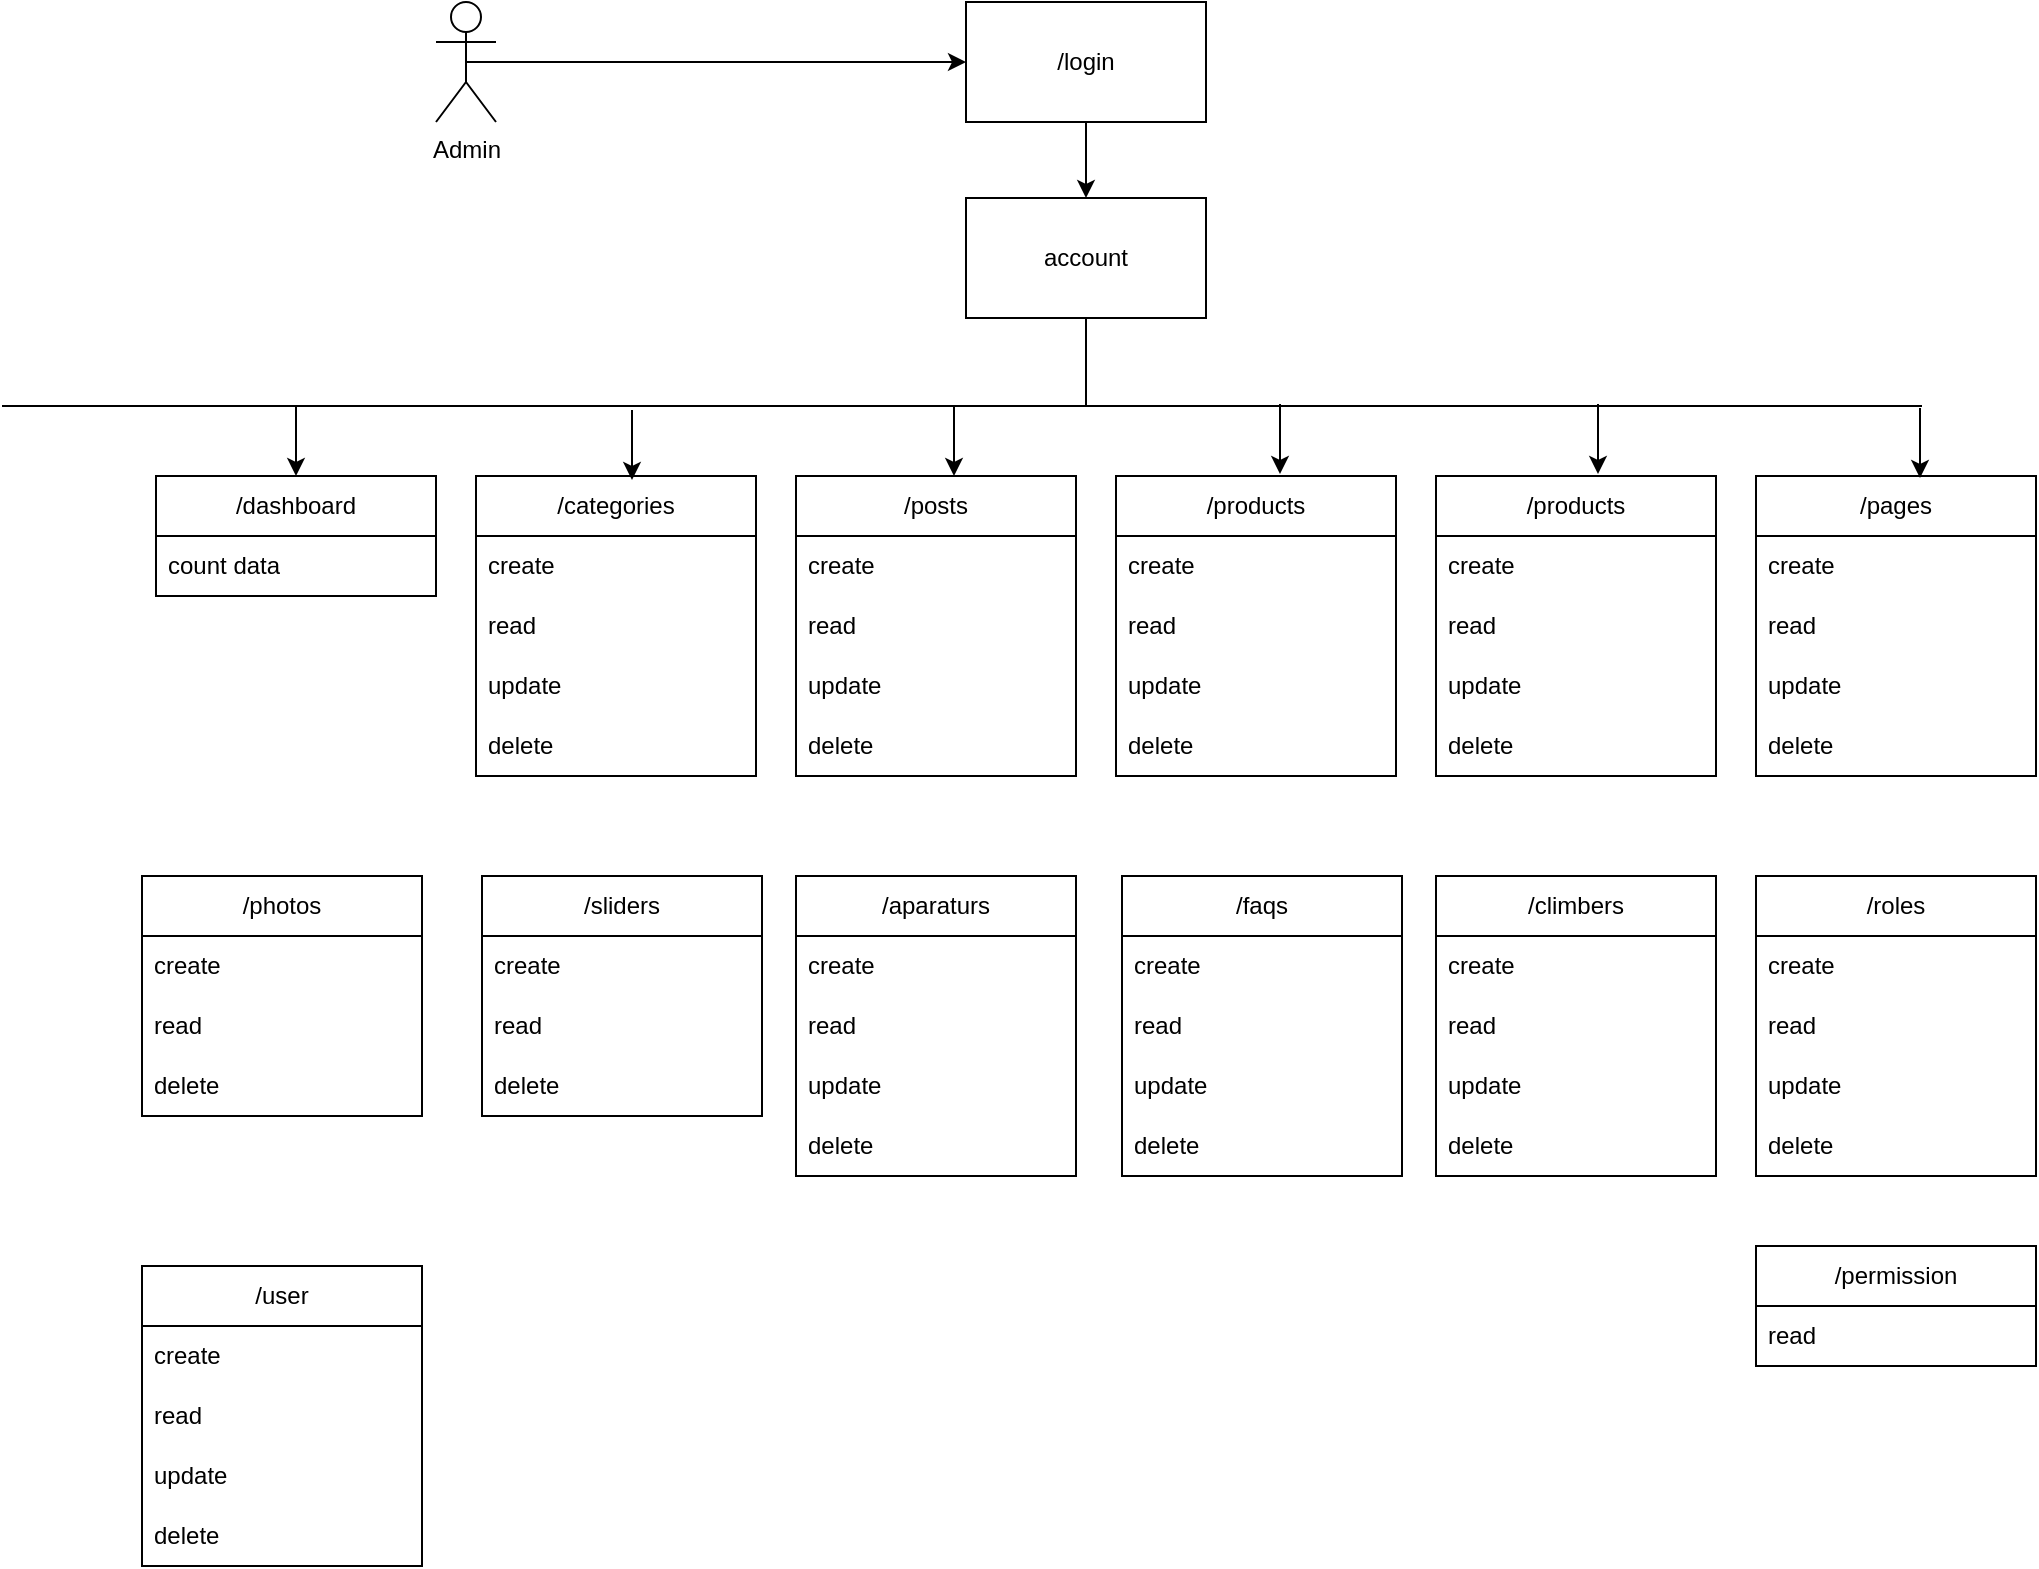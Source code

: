 <mxfile version="24.0.5" type="github">
  <diagram name="Page-1" id="3B5nQ8V0MnKZ4430W06P">
    <mxGraphModel dx="1257" dy="687" grid="1" gridSize="10" guides="1" tooltips="1" connect="1" arrows="1" fold="1" page="1" pageScale="1" pageWidth="1169" pageHeight="827" math="0" shadow="0">
      <root>
        <mxCell id="0" />
        <mxCell id="1" parent="0" />
        <mxCell id="IR7PySsuztACORUNzOb4-1" value="Admin" style="shape=umlActor;verticalLabelPosition=bottom;verticalAlign=top;html=1;outlineConnect=0;" vertex="1" parent="1">
          <mxGeometry x="257" y="18" width="30" height="60" as="geometry" />
        </mxCell>
        <mxCell id="IR7PySsuztACORUNzOb4-2" value="/login" style="rounded=0;whiteSpace=wrap;html=1;" vertex="1" parent="1">
          <mxGeometry x="522" y="18" width="120" height="60" as="geometry" />
        </mxCell>
        <mxCell id="IR7PySsuztACORUNzOb4-3" value="" style="endArrow=classic;html=1;rounded=0;exitX=0.5;exitY=0.5;exitDx=0;exitDy=0;exitPerimeter=0;entryX=0;entryY=0.5;entryDx=0;entryDy=0;" edge="1" parent="1" source="IR7PySsuztACORUNzOb4-1" target="IR7PySsuztACORUNzOb4-2">
          <mxGeometry width="50" height="50" relative="1" as="geometry">
            <mxPoint x="557" y="208" as="sourcePoint" />
            <mxPoint x="607" y="158" as="targetPoint" />
          </mxGeometry>
        </mxCell>
        <mxCell id="IR7PySsuztACORUNzOb4-4" value="account" style="rounded=0;whiteSpace=wrap;html=1;" vertex="1" parent="1">
          <mxGeometry x="522" y="116" width="120" height="60" as="geometry" />
        </mxCell>
        <mxCell id="IR7PySsuztACORUNzOb4-5" value="" style="endArrow=classic;html=1;rounded=0;entryX=0.5;entryY=0;entryDx=0;entryDy=0;" edge="1" parent="1" source="IR7PySsuztACORUNzOb4-2" target="IR7PySsuztACORUNzOb4-4">
          <mxGeometry width="50" height="50" relative="1" as="geometry">
            <mxPoint x="557" y="208" as="sourcePoint" />
            <mxPoint x="607" y="158" as="targetPoint" />
          </mxGeometry>
        </mxCell>
        <mxCell id="IR7PySsuztACORUNzOb4-6" value="/dashboard" style="swimlane;fontStyle=0;childLayout=stackLayout;horizontal=1;startSize=30;horizontalStack=0;resizeParent=1;resizeParentMax=0;resizeLast=0;collapsible=1;marginBottom=0;whiteSpace=wrap;html=1;" vertex="1" parent="1">
          <mxGeometry x="117" y="255" width="140" height="60" as="geometry" />
        </mxCell>
        <mxCell id="IR7PySsuztACORUNzOb4-7" value="count data" style="text;strokeColor=none;fillColor=none;align=left;verticalAlign=middle;spacingLeft=4;spacingRight=4;overflow=hidden;points=[[0,0.5],[1,0.5]];portConstraint=eastwest;rotatable=0;whiteSpace=wrap;html=1;" vertex="1" parent="IR7PySsuztACORUNzOb4-6">
          <mxGeometry y="30" width="140" height="30" as="geometry" />
        </mxCell>
        <mxCell id="IR7PySsuztACORUNzOb4-10" value="/categories" style="swimlane;fontStyle=0;childLayout=stackLayout;horizontal=1;startSize=30;horizontalStack=0;resizeParent=1;resizeParentMax=0;resizeLast=0;collapsible=1;marginBottom=0;whiteSpace=wrap;html=1;" vertex="1" parent="1">
          <mxGeometry x="277" y="255" width="140" height="150" as="geometry" />
        </mxCell>
        <mxCell id="IR7PySsuztACORUNzOb4-11" value="create" style="text;strokeColor=none;fillColor=none;align=left;verticalAlign=middle;spacingLeft=4;spacingRight=4;overflow=hidden;points=[[0,0.5],[1,0.5]];portConstraint=eastwest;rotatable=0;whiteSpace=wrap;html=1;" vertex="1" parent="IR7PySsuztACORUNzOb4-10">
          <mxGeometry y="30" width="140" height="30" as="geometry" />
        </mxCell>
        <mxCell id="IR7PySsuztACORUNzOb4-12" value="read" style="text;strokeColor=none;fillColor=none;align=left;verticalAlign=middle;spacingLeft=4;spacingRight=4;overflow=hidden;points=[[0,0.5],[1,0.5]];portConstraint=eastwest;rotatable=0;whiteSpace=wrap;html=1;" vertex="1" parent="IR7PySsuztACORUNzOb4-10">
          <mxGeometry y="60" width="140" height="30" as="geometry" />
        </mxCell>
        <mxCell id="IR7PySsuztACORUNzOb4-14" value="update" style="text;strokeColor=none;fillColor=none;align=left;verticalAlign=middle;spacingLeft=4;spacingRight=4;overflow=hidden;points=[[0,0.5],[1,0.5]];portConstraint=eastwest;rotatable=0;whiteSpace=wrap;html=1;" vertex="1" parent="IR7PySsuztACORUNzOb4-10">
          <mxGeometry y="90" width="140" height="30" as="geometry" />
        </mxCell>
        <mxCell id="IR7PySsuztACORUNzOb4-13" value="delete" style="text;strokeColor=none;fillColor=none;align=left;verticalAlign=middle;spacingLeft=4;spacingRight=4;overflow=hidden;points=[[0,0.5],[1,0.5]];portConstraint=eastwest;rotatable=0;whiteSpace=wrap;html=1;" vertex="1" parent="IR7PySsuztACORUNzOb4-10">
          <mxGeometry y="120" width="140" height="30" as="geometry" />
        </mxCell>
        <mxCell id="IR7PySsuztACORUNzOb4-15" value="/posts" style="swimlane;fontStyle=0;childLayout=stackLayout;horizontal=1;startSize=30;horizontalStack=0;resizeParent=1;resizeParentMax=0;resizeLast=0;collapsible=1;marginBottom=0;whiteSpace=wrap;html=1;" vertex="1" parent="1">
          <mxGeometry x="437" y="255" width="140" height="150" as="geometry" />
        </mxCell>
        <mxCell id="IR7PySsuztACORUNzOb4-16" value="create" style="text;strokeColor=none;fillColor=none;align=left;verticalAlign=middle;spacingLeft=4;spacingRight=4;overflow=hidden;points=[[0,0.5],[1,0.5]];portConstraint=eastwest;rotatable=0;whiteSpace=wrap;html=1;" vertex="1" parent="IR7PySsuztACORUNzOb4-15">
          <mxGeometry y="30" width="140" height="30" as="geometry" />
        </mxCell>
        <mxCell id="IR7PySsuztACORUNzOb4-17" value="read" style="text;strokeColor=none;fillColor=none;align=left;verticalAlign=middle;spacingLeft=4;spacingRight=4;overflow=hidden;points=[[0,0.5],[1,0.5]];portConstraint=eastwest;rotatable=0;whiteSpace=wrap;html=1;" vertex="1" parent="IR7PySsuztACORUNzOb4-15">
          <mxGeometry y="60" width="140" height="30" as="geometry" />
        </mxCell>
        <mxCell id="IR7PySsuztACORUNzOb4-18" value="update" style="text;strokeColor=none;fillColor=none;align=left;verticalAlign=middle;spacingLeft=4;spacingRight=4;overflow=hidden;points=[[0,0.5],[1,0.5]];portConstraint=eastwest;rotatable=0;whiteSpace=wrap;html=1;" vertex="1" parent="IR7PySsuztACORUNzOb4-15">
          <mxGeometry y="90" width="140" height="30" as="geometry" />
        </mxCell>
        <mxCell id="IR7PySsuztACORUNzOb4-19" value="delete" style="text;strokeColor=none;fillColor=none;align=left;verticalAlign=middle;spacingLeft=4;spacingRight=4;overflow=hidden;points=[[0,0.5],[1,0.5]];portConstraint=eastwest;rotatable=0;whiteSpace=wrap;html=1;" vertex="1" parent="IR7PySsuztACORUNzOb4-15">
          <mxGeometry y="120" width="140" height="30" as="geometry" />
        </mxCell>
        <mxCell id="IR7PySsuztACORUNzOb4-20" value="/products" style="swimlane;fontStyle=0;childLayout=stackLayout;horizontal=1;startSize=30;horizontalStack=0;resizeParent=1;resizeParentMax=0;resizeLast=0;collapsible=1;marginBottom=0;whiteSpace=wrap;html=1;" vertex="1" parent="1">
          <mxGeometry x="597" y="255" width="140" height="150" as="geometry" />
        </mxCell>
        <mxCell id="IR7PySsuztACORUNzOb4-21" value="create" style="text;strokeColor=none;fillColor=none;align=left;verticalAlign=middle;spacingLeft=4;spacingRight=4;overflow=hidden;points=[[0,0.5],[1,0.5]];portConstraint=eastwest;rotatable=0;whiteSpace=wrap;html=1;" vertex="1" parent="IR7PySsuztACORUNzOb4-20">
          <mxGeometry y="30" width="140" height="30" as="geometry" />
        </mxCell>
        <mxCell id="IR7PySsuztACORUNzOb4-22" value="read" style="text;strokeColor=none;fillColor=none;align=left;verticalAlign=middle;spacingLeft=4;spacingRight=4;overflow=hidden;points=[[0,0.5],[1,0.5]];portConstraint=eastwest;rotatable=0;whiteSpace=wrap;html=1;" vertex="1" parent="IR7PySsuztACORUNzOb4-20">
          <mxGeometry y="60" width="140" height="30" as="geometry" />
        </mxCell>
        <mxCell id="IR7PySsuztACORUNzOb4-23" value="update" style="text;strokeColor=none;fillColor=none;align=left;verticalAlign=middle;spacingLeft=4;spacingRight=4;overflow=hidden;points=[[0,0.5],[1,0.5]];portConstraint=eastwest;rotatable=0;whiteSpace=wrap;html=1;" vertex="1" parent="IR7PySsuztACORUNzOb4-20">
          <mxGeometry y="90" width="140" height="30" as="geometry" />
        </mxCell>
        <mxCell id="IR7PySsuztACORUNzOb4-24" value="delete" style="text;strokeColor=none;fillColor=none;align=left;verticalAlign=middle;spacingLeft=4;spacingRight=4;overflow=hidden;points=[[0,0.5],[1,0.5]];portConstraint=eastwest;rotatable=0;whiteSpace=wrap;html=1;" vertex="1" parent="IR7PySsuztACORUNzOb4-20">
          <mxGeometry y="120" width="140" height="30" as="geometry" />
        </mxCell>
        <mxCell id="IR7PySsuztACORUNzOb4-25" value="/products" style="swimlane;fontStyle=0;childLayout=stackLayout;horizontal=1;startSize=30;horizontalStack=0;resizeParent=1;resizeParentMax=0;resizeLast=0;collapsible=1;marginBottom=0;whiteSpace=wrap;html=1;" vertex="1" parent="1">
          <mxGeometry x="757" y="255" width="140" height="150" as="geometry" />
        </mxCell>
        <mxCell id="IR7PySsuztACORUNzOb4-26" value="create" style="text;strokeColor=none;fillColor=none;align=left;verticalAlign=middle;spacingLeft=4;spacingRight=4;overflow=hidden;points=[[0,0.5],[1,0.5]];portConstraint=eastwest;rotatable=0;whiteSpace=wrap;html=1;" vertex="1" parent="IR7PySsuztACORUNzOb4-25">
          <mxGeometry y="30" width="140" height="30" as="geometry" />
        </mxCell>
        <mxCell id="IR7PySsuztACORUNzOb4-27" value="read" style="text;strokeColor=none;fillColor=none;align=left;verticalAlign=middle;spacingLeft=4;spacingRight=4;overflow=hidden;points=[[0,0.5],[1,0.5]];portConstraint=eastwest;rotatable=0;whiteSpace=wrap;html=1;" vertex="1" parent="IR7PySsuztACORUNzOb4-25">
          <mxGeometry y="60" width="140" height="30" as="geometry" />
        </mxCell>
        <mxCell id="IR7PySsuztACORUNzOb4-28" value="update" style="text;strokeColor=none;fillColor=none;align=left;verticalAlign=middle;spacingLeft=4;spacingRight=4;overflow=hidden;points=[[0,0.5],[1,0.5]];portConstraint=eastwest;rotatable=0;whiteSpace=wrap;html=1;" vertex="1" parent="IR7PySsuztACORUNzOb4-25">
          <mxGeometry y="90" width="140" height="30" as="geometry" />
        </mxCell>
        <mxCell id="IR7PySsuztACORUNzOb4-29" value="delete" style="text;strokeColor=none;fillColor=none;align=left;verticalAlign=middle;spacingLeft=4;spacingRight=4;overflow=hidden;points=[[0,0.5],[1,0.5]];portConstraint=eastwest;rotatable=0;whiteSpace=wrap;html=1;" vertex="1" parent="IR7PySsuztACORUNzOb4-25">
          <mxGeometry y="120" width="140" height="30" as="geometry" />
        </mxCell>
        <mxCell id="IR7PySsuztACORUNzOb4-30" value="/pages" style="swimlane;fontStyle=0;childLayout=stackLayout;horizontal=1;startSize=30;horizontalStack=0;resizeParent=1;resizeParentMax=0;resizeLast=0;collapsible=1;marginBottom=0;whiteSpace=wrap;html=1;" vertex="1" parent="1">
          <mxGeometry x="917" y="255" width="140" height="150" as="geometry" />
        </mxCell>
        <mxCell id="IR7PySsuztACORUNzOb4-31" value="create" style="text;strokeColor=none;fillColor=none;align=left;verticalAlign=middle;spacingLeft=4;spacingRight=4;overflow=hidden;points=[[0,0.5],[1,0.5]];portConstraint=eastwest;rotatable=0;whiteSpace=wrap;html=1;" vertex="1" parent="IR7PySsuztACORUNzOb4-30">
          <mxGeometry y="30" width="140" height="30" as="geometry" />
        </mxCell>
        <mxCell id="IR7PySsuztACORUNzOb4-32" value="read" style="text;strokeColor=none;fillColor=none;align=left;verticalAlign=middle;spacingLeft=4;spacingRight=4;overflow=hidden;points=[[0,0.5],[1,0.5]];portConstraint=eastwest;rotatable=0;whiteSpace=wrap;html=1;" vertex="1" parent="IR7PySsuztACORUNzOb4-30">
          <mxGeometry y="60" width="140" height="30" as="geometry" />
        </mxCell>
        <mxCell id="IR7PySsuztACORUNzOb4-33" value="update" style="text;strokeColor=none;fillColor=none;align=left;verticalAlign=middle;spacingLeft=4;spacingRight=4;overflow=hidden;points=[[0,0.5],[1,0.5]];portConstraint=eastwest;rotatable=0;whiteSpace=wrap;html=1;" vertex="1" parent="IR7PySsuztACORUNzOb4-30">
          <mxGeometry y="90" width="140" height="30" as="geometry" />
        </mxCell>
        <mxCell id="IR7PySsuztACORUNzOb4-34" value="delete" style="text;strokeColor=none;fillColor=none;align=left;verticalAlign=middle;spacingLeft=4;spacingRight=4;overflow=hidden;points=[[0,0.5],[1,0.5]];portConstraint=eastwest;rotatable=0;whiteSpace=wrap;html=1;" vertex="1" parent="IR7PySsuztACORUNzOb4-30">
          <mxGeometry y="120" width="140" height="30" as="geometry" />
        </mxCell>
        <mxCell id="IR7PySsuztACORUNzOb4-35" value="/photos" style="swimlane;fontStyle=0;childLayout=stackLayout;horizontal=1;startSize=30;horizontalStack=0;resizeParent=1;resizeParentMax=0;resizeLast=0;collapsible=1;marginBottom=0;whiteSpace=wrap;html=1;" vertex="1" parent="1">
          <mxGeometry x="110" y="455" width="140" height="120" as="geometry" />
        </mxCell>
        <mxCell id="IR7PySsuztACORUNzOb4-36" value="create" style="text;strokeColor=none;fillColor=none;align=left;verticalAlign=middle;spacingLeft=4;spacingRight=4;overflow=hidden;points=[[0,0.5],[1,0.5]];portConstraint=eastwest;rotatable=0;whiteSpace=wrap;html=1;" vertex="1" parent="IR7PySsuztACORUNzOb4-35">
          <mxGeometry y="30" width="140" height="30" as="geometry" />
        </mxCell>
        <mxCell id="IR7PySsuztACORUNzOb4-37" value="read" style="text;strokeColor=none;fillColor=none;align=left;verticalAlign=middle;spacingLeft=4;spacingRight=4;overflow=hidden;points=[[0,0.5],[1,0.5]];portConstraint=eastwest;rotatable=0;whiteSpace=wrap;html=1;" vertex="1" parent="IR7PySsuztACORUNzOb4-35">
          <mxGeometry y="60" width="140" height="30" as="geometry" />
        </mxCell>
        <mxCell id="IR7PySsuztACORUNzOb4-39" value="delete" style="text;strokeColor=none;fillColor=none;align=left;verticalAlign=middle;spacingLeft=4;spacingRight=4;overflow=hidden;points=[[0,0.5],[1,0.5]];portConstraint=eastwest;rotatable=0;whiteSpace=wrap;html=1;" vertex="1" parent="IR7PySsuztACORUNzOb4-35">
          <mxGeometry y="90" width="140" height="30" as="geometry" />
        </mxCell>
        <mxCell id="IR7PySsuztACORUNzOb4-40" value="/sliders" style="swimlane;fontStyle=0;childLayout=stackLayout;horizontal=1;startSize=30;horizontalStack=0;resizeParent=1;resizeParentMax=0;resizeLast=0;collapsible=1;marginBottom=0;whiteSpace=wrap;html=1;" vertex="1" parent="1">
          <mxGeometry x="280" y="455" width="140" height="120" as="geometry" />
        </mxCell>
        <mxCell id="IR7PySsuztACORUNzOb4-41" value="create" style="text;strokeColor=none;fillColor=none;align=left;verticalAlign=middle;spacingLeft=4;spacingRight=4;overflow=hidden;points=[[0,0.5],[1,0.5]];portConstraint=eastwest;rotatable=0;whiteSpace=wrap;html=1;" vertex="1" parent="IR7PySsuztACORUNzOb4-40">
          <mxGeometry y="30" width="140" height="30" as="geometry" />
        </mxCell>
        <mxCell id="IR7PySsuztACORUNzOb4-42" value="read" style="text;strokeColor=none;fillColor=none;align=left;verticalAlign=middle;spacingLeft=4;spacingRight=4;overflow=hidden;points=[[0,0.5],[1,0.5]];portConstraint=eastwest;rotatable=0;whiteSpace=wrap;html=1;" vertex="1" parent="IR7PySsuztACORUNzOb4-40">
          <mxGeometry y="60" width="140" height="30" as="geometry" />
        </mxCell>
        <mxCell id="IR7PySsuztACORUNzOb4-44" value="delete" style="text;strokeColor=none;fillColor=none;align=left;verticalAlign=middle;spacingLeft=4;spacingRight=4;overflow=hidden;points=[[0,0.5],[1,0.5]];portConstraint=eastwest;rotatable=0;whiteSpace=wrap;html=1;" vertex="1" parent="IR7PySsuztACORUNzOb4-40">
          <mxGeometry y="90" width="140" height="30" as="geometry" />
        </mxCell>
        <mxCell id="IR7PySsuztACORUNzOb4-45" value="/aparaturs" style="swimlane;fontStyle=0;childLayout=stackLayout;horizontal=1;startSize=30;horizontalStack=0;resizeParent=1;resizeParentMax=0;resizeLast=0;collapsible=1;marginBottom=0;whiteSpace=wrap;html=1;" vertex="1" parent="1">
          <mxGeometry x="437" y="455" width="140" height="150" as="geometry" />
        </mxCell>
        <mxCell id="IR7PySsuztACORUNzOb4-46" value="create" style="text;strokeColor=none;fillColor=none;align=left;verticalAlign=middle;spacingLeft=4;spacingRight=4;overflow=hidden;points=[[0,0.5],[1,0.5]];portConstraint=eastwest;rotatable=0;whiteSpace=wrap;html=1;" vertex="1" parent="IR7PySsuztACORUNzOb4-45">
          <mxGeometry y="30" width="140" height="30" as="geometry" />
        </mxCell>
        <mxCell id="IR7PySsuztACORUNzOb4-47" value="read" style="text;strokeColor=none;fillColor=none;align=left;verticalAlign=middle;spacingLeft=4;spacingRight=4;overflow=hidden;points=[[0,0.5],[1,0.5]];portConstraint=eastwest;rotatable=0;whiteSpace=wrap;html=1;" vertex="1" parent="IR7PySsuztACORUNzOb4-45">
          <mxGeometry y="60" width="140" height="30" as="geometry" />
        </mxCell>
        <mxCell id="IR7PySsuztACORUNzOb4-48" value="update" style="text;strokeColor=none;fillColor=none;align=left;verticalAlign=middle;spacingLeft=4;spacingRight=4;overflow=hidden;points=[[0,0.5],[1,0.5]];portConstraint=eastwest;rotatable=0;whiteSpace=wrap;html=1;" vertex="1" parent="IR7PySsuztACORUNzOb4-45">
          <mxGeometry y="90" width="140" height="30" as="geometry" />
        </mxCell>
        <mxCell id="IR7PySsuztACORUNzOb4-49" value="delete" style="text;strokeColor=none;fillColor=none;align=left;verticalAlign=middle;spacingLeft=4;spacingRight=4;overflow=hidden;points=[[0,0.5],[1,0.5]];portConstraint=eastwest;rotatable=0;whiteSpace=wrap;html=1;" vertex="1" parent="IR7PySsuztACORUNzOb4-45">
          <mxGeometry y="120" width="140" height="30" as="geometry" />
        </mxCell>
        <mxCell id="IR7PySsuztACORUNzOb4-50" value="/faqs" style="swimlane;fontStyle=0;childLayout=stackLayout;horizontal=1;startSize=30;horizontalStack=0;resizeParent=1;resizeParentMax=0;resizeLast=0;collapsible=1;marginBottom=0;whiteSpace=wrap;html=1;" vertex="1" parent="1">
          <mxGeometry x="600" y="455" width="140" height="150" as="geometry" />
        </mxCell>
        <mxCell id="IR7PySsuztACORUNzOb4-51" value="create" style="text;strokeColor=none;fillColor=none;align=left;verticalAlign=middle;spacingLeft=4;spacingRight=4;overflow=hidden;points=[[0,0.5],[1,0.5]];portConstraint=eastwest;rotatable=0;whiteSpace=wrap;html=1;" vertex="1" parent="IR7PySsuztACORUNzOb4-50">
          <mxGeometry y="30" width="140" height="30" as="geometry" />
        </mxCell>
        <mxCell id="IR7PySsuztACORUNzOb4-52" value="read" style="text;strokeColor=none;fillColor=none;align=left;verticalAlign=middle;spacingLeft=4;spacingRight=4;overflow=hidden;points=[[0,0.5],[1,0.5]];portConstraint=eastwest;rotatable=0;whiteSpace=wrap;html=1;" vertex="1" parent="IR7PySsuztACORUNzOb4-50">
          <mxGeometry y="60" width="140" height="30" as="geometry" />
        </mxCell>
        <mxCell id="IR7PySsuztACORUNzOb4-53" value="update" style="text;strokeColor=none;fillColor=none;align=left;verticalAlign=middle;spacingLeft=4;spacingRight=4;overflow=hidden;points=[[0,0.5],[1,0.5]];portConstraint=eastwest;rotatable=0;whiteSpace=wrap;html=1;" vertex="1" parent="IR7PySsuztACORUNzOb4-50">
          <mxGeometry y="90" width="140" height="30" as="geometry" />
        </mxCell>
        <mxCell id="IR7PySsuztACORUNzOb4-54" value="delete" style="text;strokeColor=none;fillColor=none;align=left;verticalAlign=middle;spacingLeft=4;spacingRight=4;overflow=hidden;points=[[0,0.5],[1,0.5]];portConstraint=eastwest;rotatable=0;whiteSpace=wrap;html=1;" vertex="1" parent="IR7PySsuztACORUNzOb4-50">
          <mxGeometry y="120" width="140" height="30" as="geometry" />
        </mxCell>
        <mxCell id="IR7PySsuztACORUNzOb4-55" value="/climbers" style="swimlane;fontStyle=0;childLayout=stackLayout;horizontal=1;startSize=30;horizontalStack=0;resizeParent=1;resizeParentMax=0;resizeLast=0;collapsible=1;marginBottom=0;whiteSpace=wrap;html=1;" vertex="1" parent="1">
          <mxGeometry x="757" y="455" width="140" height="150" as="geometry" />
        </mxCell>
        <mxCell id="IR7PySsuztACORUNzOb4-56" value="create" style="text;strokeColor=none;fillColor=none;align=left;verticalAlign=middle;spacingLeft=4;spacingRight=4;overflow=hidden;points=[[0,0.5],[1,0.5]];portConstraint=eastwest;rotatable=0;whiteSpace=wrap;html=1;" vertex="1" parent="IR7PySsuztACORUNzOb4-55">
          <mxGeometry y="30" width="140" height="30" as="geometry" />
        </mxCell>
        <mxCell id="IR7PySsuztACORUNzOb4-57" value="read" style="text;strokeColor=none;fillColor=none;align=left;verticalAlign=middle;spacingLeft=4;spacingRight=4;overflow=hidden;points=[[0,0.5],[1,0.5]];portConstraint=eastwest;rotatable=0;whiteSpace=wrap;html=1;" vertex="1" parent="IR7PySsuztACORUNzOb4-55">
          <mxGeometry y="60" width="140" height="30" as="geometry" />
        </mxCell>
        <mxCell id="IR7PySsuztACORUNzOb4-58" value="update" style="text;strokeColor=none;fillColor=none;align=left;verticalAlign=middle;spacingLeft=4;spacingRight=4;overflow=hidden;points=[[0,0.5],[1,0.5]];portConstraint=eastwest;rotatable=0;whiteSpace=wrap;html=1;" vertex="1" parent="IR7PySsuztACORUNzOb4-55">
          <mxGeometry y="90" width="140" height="30" as="geometry" />
        </mxCell>
        <mxCell id="IR7PySsuztACORUNzOb4-59" value="delete" style="text;strokeColor=none;fillColor=none;align=left;verticalAlign=middle;spacingLeft=4;spacingRight=4;overflow=hidden;points=[[0,0.5],[1,0.5]];portConstraint=eastwest;rotatable=0;whiteSpace=wrap;html=1;" vertex="1" parent="IR7PySsuztACORUNzOb4-55">
          <mxGeometry y="120" width="140" height="30" as="geometry" />
        </mxCell>
        <mxCell id="IR7PySsuztACORUNzOb4-60" value="/roles" style="swimlane;fontStyle=0;childLayout=stackLayout;horizontal=1;startSize=30;horizontalStack=0;resizeParent=1;resizeParentMax=0;resizeLast=0;collapsible=1;marginBottom=0;whiteSpace=wrap;html=1;" vertex="1" parent="1">
          <mxGeometry x="917" y="455" width="140" height="150" as="geometry" />
        </mxCell>
        <mxCell id="IR7PySsuztACORUNzOb4-61" value="create" style="text;strokeColor=none;fillColor=none;align=left;verticalAlign=middle;spacingLeft=4;spacingRight=4;overflow=hidden;points=[[0,0.5],[1,0.5]];portConstraint=eastwest;rotatable=0;whiteSpace=wrap;html=1;" vertex="1" parent="IR7PySsuztACORUNzOb4-60">
          <mxGeometry y="30" width="140" height="30" as="geometry" />
        </mxCell>
        <mxCell id="IR7PySsuztACORUNzOb4-62" value="read" style="text;strokeColor=none;fillColor=none;align=left;verticalAlign=middle;spacingLeft=4;spacingRight=4;overflow=hidden;points=[[0,0.5],[1,0.5]];portConstraint=eastwest;rotatable=0;whiteSpace=wrap;html=1;" vertex="1" parent="IR7PySsuztACORUNzOb4-60">
          <mxGeometry y="60" width="140" height="30" as="geometry" />
        </mxCell>
        <mxCell id="IR7PySsuztACORUNzOb4-63" value="update" style="text;strokeColor=none;fillColor=none;align=left;verticalAlign=middle;spacingLeft=4;spacingRight=4;overflow=hidden;points=[[0,0.5],[1,0.5]];portConstraint=eastwest;rotatable=0;whiteSpace=wrap;html=1;" vertex="1" parent="IR7PySsuztACORUNzOb4-60">
          <mxGeometry y="90" width="140" height="30" as="geometry" />
        </mxCell>
        <mxCell id="IR7PySsuztACORUNzOb4-64" value="delete" style="text;strokeColor=none;fillColor=none;align=left;verticalAlign=middle;spacingLeft=4;spacingRight=4;overflow=hidden;points=[[0,0.5],[1,0.5]];portConstraint=eastwest;rotatable=0;whiteSpace=wrap;html=1;" vertex="1" parent="IR7PySsuztACORUNzOb4-60">
          <mxGeometry y="120" width="140" height="30" as="geometry" />
        </mxCell>
        <mxCell id="IR7PySsuztACORUNzOb4-65" value="/permission" style="swimlane;fontStyle=0;childLayout=stackLayout;horizontal=1;startSize=30;horizontalStack=0;resizeParent=1;resizeParentMax=0;resizeLast=0;collapsible=1;marginBottom=0;whiteSpace=wrap;html=1;" vertex="1" parent="1">
          <mxGeometry x="917" y="640" width="140" height="60" as="geometry" />
        </mxCell>
        <mxCell id="IR7PySsuztACORUNzOb4-67" value="read" style="text;strokeColor=none;fillColor=none;align=left;verticalAlign=middle;spacingLeft=4;spacingRight=4;overflow=hidden;points=[[0,0.5],[1,0.5]];portConstraint=eastwest;rotatable=0;whiteSpace=wrap;html=1;" vertex="1" parent="IR7PySsuztACORUNzOb4-65">
          <mxGeometry y="30" width="140" height="30" as="geometry" />
        </mxCell>
        <mxCell id="IR7PySsuztACORUNzOb4-70" value="/user" style="swimlane;fontStyle=0;childLayout=stackLayout;horizontal=1;startSize=30;horizontalStack=0;resizeParent=1;resizeParentMax=0;resizeLast=0;collapsible=1;marginBottom=0;whiteSpace=wrap;html=1;" vertex="1" parent="1">
          <mxGeometry x="110" y="650" width="140" height="150" as="geometry" />
        </mxCell>
        <mxCell id="IR7PySsuztACORUNzOb4-71" value="create" style="text;strokeColor=none;fillColor=none;align=left;verticalAlign=middle;spacingLeft=4;spacingRight=4;overflow=hidden;points=[[0,0.5],[1,0.5]];portConstraint=eastwest;rotatable=0;whiteSpace=wrap;html=1;" vertex="1" parent="IR7PySsuztACORUNzOb4-70">
          <mxGeometry y="30" width="140" height="30" as="geometry" />
        </mxCell>
        <mxCell id="IR7PySsuztACORUNzOb4-72" value="read" style="text;strokeColor=none;fillColor=none;align=left;verticalAlign=middle;spacingLeft=4;spacingRight=4;overflow=hidden;points=[[0,0.5],[1,0.5]];portConstraint=eastwest;rotatable=0;whiteSpace=wrap;html=1;" vertex="1" parent="IR7PySsuztACORUNzOb4-70">
          <mxGeometry y="60" width="140" height="30" as="geometry" />
        </mxCell>
        <mxCell id="IR7PySsuztACORUNzOb4-73" value="update" style="text;strokeColor=none;fillColor=none;align=left;verticalAlign=middle;spacingLeft=4;spacingRight=4;overflow=hidden;points=[[0,0.5],[1,0.5]];portConstraint=eastwest;rotatable=0;whiteSpace=wrap;html=1;" vertex="1" parent="IR7PySsuztACORUNzOb4-70">
          <mxGeometry y="90" width="140" height="30" as="geometry" />
        </mxCell>
        <mxCell id="IR7PySsuztACORUNzOb4-74" value="delete" style="text;strokeColor=none;fillColor=none;align=left;verticalAlign=middle;spacingLeft=4;spacingRight=4;overflow=hidden;points=[[0,0.5],[1,0.5]];portConstraint=eastwest;rotatable=0;whiteSpace=wrap;html=1;" vertex="1" parent="IR7PySsuztACORUNzOb4-70">
          <mxGeometry y="120" width="140" height="30" as="geometry" />
        </mxCell>
        <mxCell id="IR7PySsuztACORUNzOb4-76" value="" style="endArrow=none;html=1;rounded=0;" edge="1" parent="1">
          <mxGeometry width="50" height="50" relative="1" as="geometry">
            <mxPoint x="40" y="220" as="sourcePoint" />
            <mxPoint x="1000" y="220" as="targetPoint" />
          </mxGeometry>
        </mxCell>
        <mxCell id="IR7PySsuztACORUNzOb4-77" value="" style="endArrow=none;html=1;rounded=0;entryX=0.5;entryY=1;entryDx=0;entryDy=0;" edge="1" parent="1" target="IR7PySsuztACORUNzOb4-4">
          <mxGeometry width="50" height="50" relative="1" as="geometry">
            <mxPoint x="582" y="220" as="sourcePoint" />
            <mxPoint x="460" y="150" as="targetPoint" />
          </mxGeometry>
        </mxCell>
        <mxCell id="IR7PySsuztACORUNzOb4-78" value="" style="endArrow=classic;html=1;rounded=0;entryX=0.5;entryY=0;entryDx=0;entryDy=0;" edge="1" parent="1" target="IR7PySsuztACORUNzOb4-6">
          <mxGeometry width="50" height="50" relative="1" as="geometry">
            <mxPoint x="187" y="220" as="sourcePoint" />
            <mxPoint x="240" y="170" as="targetPoint" />
          </mxGeometry>
        </mxCell>
        <mxCell id="IR7PySsuztACORUNzOb4-79" value="" style="endArrow=classic;html=1;rounded=0;entryX=0.5;entryY=0;entryDx=0;entryDy=0;" edge="1" parent="1">
          <mxGeometry width="50" height="50" relative="1" as="geometry">
            <mxPoint x="355" y="222" as="sourcePoint" />
            <mxPoint x="355" y="257" as="targetPoint" />
          </mxGeometry>
        </mxCell>
        <mxCell id="IR7PySsuztACORUNzOb4-80" value="" style="endArrow=classic;html=1;rounded=0;entryX=0.5;entryY=0;entryDx=0;entryDy=0;" edge="1" parent="1">
          <mxGeometry width="50" height="50" relative="1" as="geometry">
            <mxPoint x="516" y="220" as="sourcePoint" />
            <mxPoint x="516" y="255" as="targetPoint" />
          </mxGeometry>
        </mxCell>
        <mxCell id="IR7PySsuztACORUNzOb4-81" value="" style="endArrow=classic;html=1;rounded=0;entryX=0.5;entryY=0;entryDx=0;entryDy=0;" edge="1" parent="1">
          <mxGeometry width="50" height="50" relative="1" as="geometry">
            <mxPoint x="679" y="219" as="sourcePoint" />
            <mxPoint x="679" y="254" as="targetPoint" />
          </mxGeometry>
        </mxCell>
        <mxCell id="IR7PySsuztACORUNzOb4-82" value="" style="endArrow=classic;html=1;rounded=0;entryX=0.5;entryY=0;entryDx=0;entryDy=0;" edge="1" parent="1">
          <mxGeometry width="50" height="50" relative="1" as="geometry">
            <mxPoint x="838" y="219" as="sourcePoint" />
            <mxPoint x="838" y="254" as="targetPoint" />
          </mxGeometry>
        </mxCell>
        <mxCell id="IR7PySsuztACORUNzOb4-83" value="" style="endArrow=classic;html=1;rounded=0;entryX=0.5;entryY=0;entryDx=0;entryDy=0;" edge="1" parent="1">
          <mxGeometry width="50" height="50" relative="1" as="geometry">
            <mxPoint x="999" y="221" as="sourcePoint" />
            <mxPoint x="999" y="256" as="targetPoint" />
          </mxGeometry>
        </mxCell>
      </root>
    </mxGraphModel>
  </diagram>
</mxfile>
